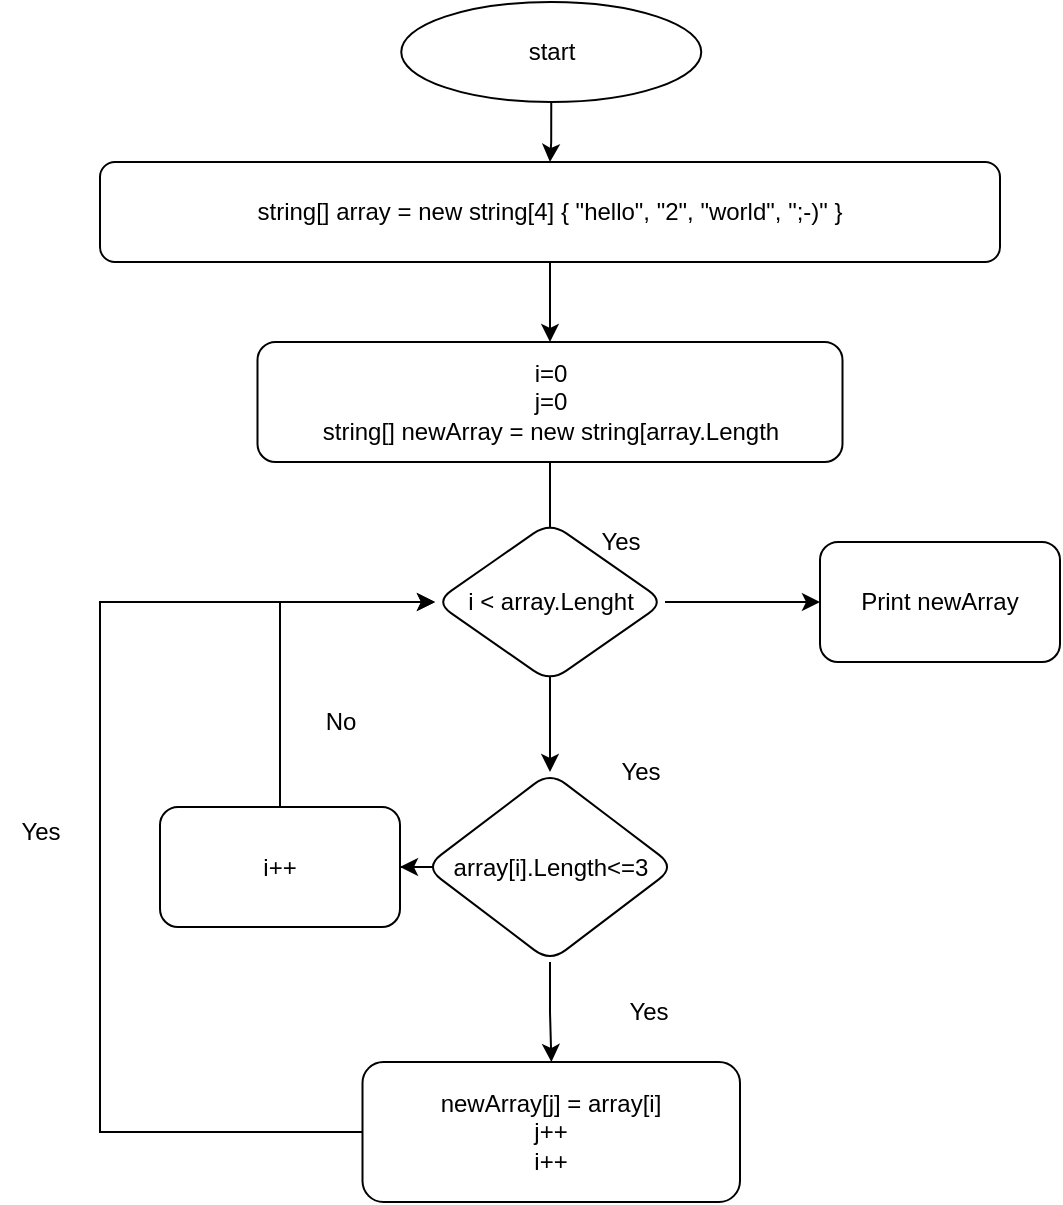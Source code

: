 <mxfile version="20.6.0" type="github">
  <diagram id="C5RBs43oDa-KdzZeNtuy" name="Page-1">
    <mxGraphModel dx="1020" dy="537" grid="1" gridSize="10" guides="1" tooltips="1" connect="1" arrows="1" fold="1" page="1" pageScale="1" pageWidth="827" pageHeight="1169" math="0" shadow="0">
      <root>
        <mxCell id="WIyWlLk6GJQsqaUBKTNV-0" />
        <mxCell id="WIyWlLk6GJQsqaUBKTNV-1" parent="WIyWlLk6GJQsqaUBKTNV-0" />
        <mxCell id="65AKJLywZ3FnlZ4tgMtX-2" value="" style="edgeStyle=orthogonalEdgeStyle;rounded=0;orthogonalLoop=1;jettySize=auto;html=1;" edge="1" parent="WIyWlLk6GJQsqaUBKTNV-1" source="WIyWlLk6GJQsqaUBKTNV-12">
          <mxGeometry relative="1" as="geometry">
            <mxPoint x="385" y="200" as="targetPoint" />
          </mxGeometry>
        </mxCell>
        <mxCell id="WIyWlLk6GJQsqaUBKTNV-12" value="string[] array = new string[4] { &quot;hello&quot;, &quot;2&quot;, &quot;world&quot;, &quot;;-)&quot; }&lt;br&gt;" style="rounded=1;whiteSpace=wrap;html=1;fontSize=12;glass=0;strokeWidth=1;shadow=0;" parent="WIyWlLk6GJQsqaUBKTNV-1" vertex="1">
          <mxGeometry x="160" y="110" width="450" height="50" as="geometry" />
        </mxCell>
        <mxCell id="65AKJLywZ3FnlZ4tgMtX-46" value="" style="edgeStyle=orthogonalEdgeStyle;rounded=0;orthogonalLoop=1;jettySize=auto;html=1;" edge="1" parent="WIyWlLk6GJQsqaUBKTNV-1" source="65AKJLywZ3FnlZ4tgMtX-0" target="WIyWlLk6GJQsqaUBKTNV-12">
          <mxGeometry relative="1" as="geometry" />
        </mxCell>
        <mxCell id="65AKJLywZ3FnlZ4tgMtX-0" value="start" style="ellipse;whiteSpace=wrap;html=1;" vertex="1" parent="WIyWlLk6GJQsqaUBKTNV-1">
          <mxGeometry x="310.63" y="30" width="150" height="50" as="geometry" />
        </mxCell>
        <mxCell id="65AKJLywZ3FnlZ4tgMtX-14" value="" style="edgeStyle=orthogonalEdgeStyle;rounded=0;orthogonalLoop=1;jettySize=auto;html=1;exitX=0.5;exitY=1;exitDx=0;exitDy=0;" edge="1" parent="WIyWlLk6GJQsqaUBKTNV-1" source="65AKJLywZ3FnlZ4tgMtX-23" target="65AKJLywZ3FnlZ4tgMtX-13">
          <mxGeometry relative="1" as="geometry">
            <mxPoint x="385" y="280" as="sourcePoint" />
          </mxGeometry>
        </mxCell>
        <mxCell id="65AKJLywZ3FnlZ4tgMtX-17" value="" style="edgeStyle=orthogonalEdgeStyle;rounded=0;orthogonalLoop=1;jettySize=auto;html=1;" edge="1" parent="WIyWlLk6GJQsqaUBKTNV-1" source="65AKJLywZ3FnlZ4tgMtX-13" target="65AKJLywZ3FnlZ4tgMtX-16">
          <mxGeometry relative="1" as="geometry" />
        </mxCell>
        <mxCell id="65AKJLywZ3FnlZ4tgMtX-30" value="" style="edgeStyle=orthogonalEdgeStyle;rounded=0;orthogonalLoop=1;jettySize=auto;html=1;" edge="1" parent="WIyWlLk6GJQsqaUBKTNV-1" source="65AKJLywZ3FnlZ4tgMtX-13" target="65AKJLywZ3FnlZ4tgMtX-28">
          <mxGeometry relative="1" as="geometry" />
        </mxCell>
        <mxCell id="65AKJLywZ3FnlZ4tgMtX-13" value="array[i].Length&amp;lt;=3" style="rhombus;whiteSpace=wrap;html=1;rounded=1;glass=0;strokeWidth=1;shadow=0;direction=south;" vertex="1" parent="WIyWlLk6GJQsqaUBKTNV-1">
          <mxGeometry x="322.5" y="415" width="125" height="95" as="geometry" />
        </mxCell>
        <mxCell id="65AKJLywZ3FnlZ4tgMtX-15" value="Yes" style="text;html=1;align=center;verticalAlign=middle;resizable=0;points=[];autosize=1;strokeColor=none;fillColor=none;" vertex="1" parent="WIyWlLk6GJQsqaUBKTNV-1">
          <mxGeometry x="400" y="285" width="40" height="30" as="geometry" />
        </mxCell>
        <mxCell id="65AKJLywZ3FnlZ4tgMtX-26" style="edgeStyle=orthogonalEdgeStyle;rounded=0;orthogonalLoop=1;jettySize=auto;html=1;entryX=0;entryY=0.5;entryDx=0;entryDy=0;" edge="1" parent="WIyWlLk6GJQsqaUBKTNV-1" source="65AKJLywZ3FnlZ4tgMtX-16" target="65AKJLywZ3FnlZ4tgMtX-19">
          <mxGeometry relative="1" as="geometry">
            <Array as="points">
              <mxPoint x="160" y="595" />
              <mxPoint x="160" y="330" />
            </Array>
          </mxGeometry>
        </mxCell>
        <mxCell id="65AKJLywZ3FnlZ4tgMtX-16" value="newArray[j] = array[i]&lt;br&gt;j++&lt;br&gt;i++" style="whiteSpace=wrap;html=1;rounded=1;glass=0;strokeWidth=1;shadow=0;" vertex="1" parent="WIyWlLk6GJQsqaUBKTNV-1">
          <mxGeometry x="291.25" y="560" width="188.75" height="70" as="geometry" />
        </mxCell>
        <mxCell id="65AKJLywZ3FnlZ4tgMtX-18" value="Yes" style="text;html=1;align=center;verticalAlign=middle;resizable=0;points=[];autosize=1;strokeColor=none;fillColor=none;" vertex="1" parent="WIyWlLk6GJQsqaUBKTNV-1">
          <mxGeometry x="410" y="400" width="40" height="30" as="geometry" />
        </mxCell>
        <mxCell id="65AKJLywZ3FnlZ4tgMtX-43" value="" style="edgeStyle=orthogonalEdgeStyle;rounded=0;orthogonalLoop=1;jettySize=auto;html=1;" edge="1" parent="WIyWlLk6GJQsqaUBKTNV-1" source="65AKJLywZ3FnlZ4tgMtX-19" target="65AKJLywZ3FnlZ4tgMtX-42">
          <mxGeometry relative="1" as="geometry" />
        </mxCell>
        <mxCell id="65AKJLywZ3FnlZ4tgMtX-19" value="i &amp;lt; array.Lenght" style="rhombus;whiteSpace=wrap;html=1;rounded=1;glass=0;strokeWidth=1;shadow=0;" vertex="1" parent="WIyWlLk6GJQsqaUBKTNV-1">
          <mxGeometry x="327.5" y="290" width="115" height="80" as="geometry" />
        </mxCell>
        <mxCell id="65AKJLywZ3FnlZ4tgMtX-23" value="i=0&lt;br&gt;j=0&lt;br&gt;string[] newArray = new string[array.Length" style="rounded=1;whiteSpace=wrap;html=1;" vertex="1" parent="WIyWlLk6GJQsqaUBKTNV-1">
          <mxGeometry x="238.75" y="200" width="292.5" height="60" as="geometry" />
        </mxCell>
        <mxCell id="65AKJLywZ3FnlZ4tgMtX-39" style="edgeStyle=orthogonalEdgeStyle;rounded=0;orthogonalLoop=1;jettySize=auto;html=1;exitX=0.5;exitY=0;exitDx=0;exitDy=0;entryX=0;entryY=0.5;entryDx=0;entryDy=0;" edge="1" parent="WIyWlLk6GJQsqaUBKTNV-1" source="65AKJLywZ3FnlZ4tgMtX-28" target="65AKJLywZ3FnlZ4tgMtX-19">
          <mxGeometry relative="1" as="geometry" />
        </mxCell>
        <mxCell id="65AKJLywZ3FnlZ4tgMtX-28" value="i++" style="whiteSpace=wrap;html=1;rounded=1;glass=0;strokeWidth=1;shadow=0;" vertex="1" parent="WIyWlLk6GJQsqaUBKTNV-1">
          <mxGeometry x="190" y="432.5" width="120" height="60" as="geometry" />
        </mxCell>
        <mxCell id="65AKJLywZ3FnlZ4tgMtX-32" value="Yes" style="text;html=1;align=center;verticalAlign=middle;resizable=0;points=[];autosize=1;strokeColor=none;fillColor=none;" vertex="1" parent="WIyWlLk6GJQsqaUBKTNV-1">
          <mxGeometry x="414" y="520" width="40" height="30" as="geometry" />
        </mxCell>
        <mxCell id="65AKJLywZ3FnlZ4tgMtX-33" value="Yes" style="text;html=1;align=center;verticalAlign=middle;resizable=0;points=[];autosize=1;strokeColor=none;fillColor=none;" vertex="1" parent="WIyWlLk6GJQsqaUBKTNV-1">
          <mxGeometry x="110" y="430" width="40" height="30" as="geometry" />
        </mxCell>
        <mxCell id="65AKJLywZ3FnlZ4tgMtX-42" value="Print newArray" style="whiteSpace=wrap;html=1;rounded=1;glass=0;strokeWidth=1;shadow=0;" vertex="1" parent="WIyWlLk6GJQsqaUBKTNV-1">
          <mxGeometry x="520" y="300" width="120" height="60" as="geometry" />
        </mxCell>
        <mxCell id="65AKJLywZ3FnlZ4tgMtX-45" value="No" style="text;html=1;align=center;verticalAlign=middle;resizable=0;points=[];autosize=1;strokeColor=none;fillColor=none;" vertex="1" parent="WIyWlLk6GJQsqaUBKTNV-1">
          <mxGeometry x="260" y="375" width="40" height="30" as="geometry" />
        </mxCell>
      </root>
    </mxGraphModel>
  </diagram>
</mxfile>
